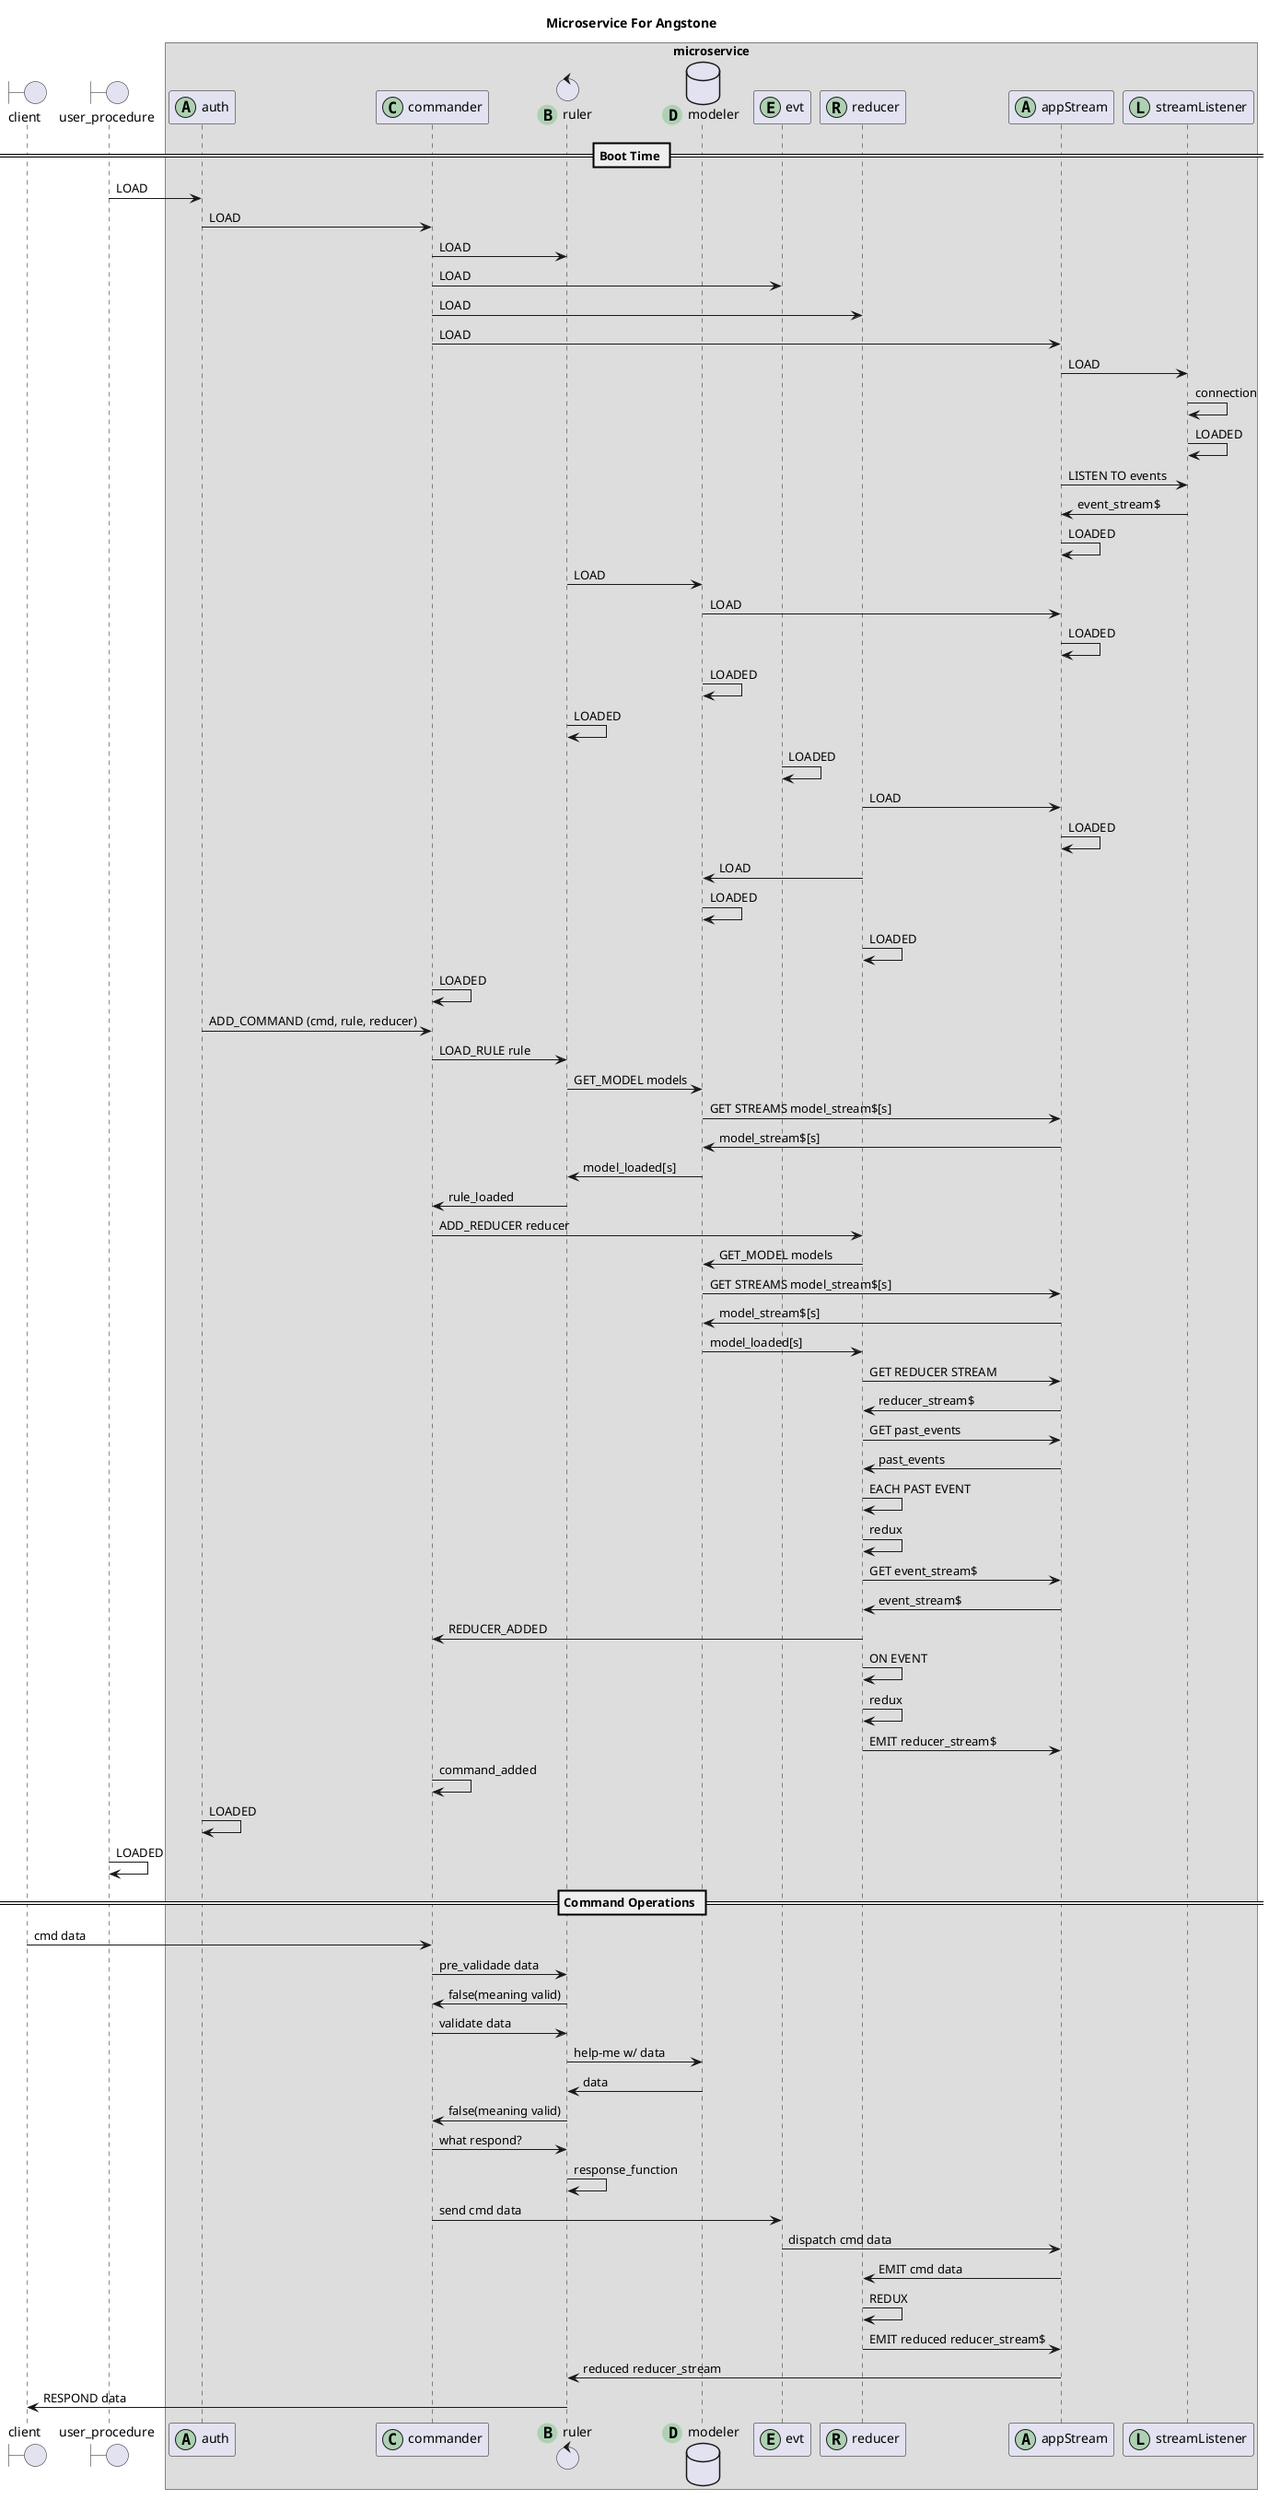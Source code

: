 @startuml
title Microservice For Angstone
boundary client
boundary user_procedure
box "microservice"
participant auth << (A,#ADD1B2) >>
participant commander << (C,#ADD1B2) >>
control ruler << (B,#ADD1B2) >>
database modeler << (D,#ADD1B2) >>
participant evt << (E,#ADD1B2) >>
participant reducer << (R,#ADD1B2) >>
participant appStream << (A,#ADD1B2) >>
participant streamListener << (L,#ADD1B2) >>
end box
== Boot Time ==

user_procedure -> auth : LOAD
auth -> commander : LOAD
commander -> ruler : LOAD
commander -> evt : LOAD
commander -> reducer : LOAD
commander -> appStream : LOAD

appStream -> streamListener : LOAD
streamListener -> streamListener : connection
streamListener -> streamListener : LOADED

appStream -> streamListener : LISTEN TO events
streamListener -> appStream : event_stream$
appStream -> appStream : LOADED

ruler -> modeler : LOAD
modeler -> appStream : LOAD
appStream -> appStream : LOADED
modeler -> modeler : LOADED
ruler -> ruler : LOADED

evt -> evt : LOADED

reducer -> appStream : LOAD
appStream -> appStream : LOADED

reducer -> modeler : LOAD
modeler -> modeler : LOADED

reducer -> reducer : LOADED

commander -> commander : LOADED

auth -> commander : ADD_COMMAND (cmd, rule, reducer)
commander -> ruler : LOAD_RULE rule

ruler -> modeler : GET_MODEL models
modeler -> appStream : GET STREAMS model_stream$[s]
appStream -> modeler : model_stream$[s]
modeler -> ruler : model_loaded[s]

ruler -> commander : rule_loaded

commander -> reducer : ADD_REDUCER reducer

reducer -> modeler : GET_MODEL models
modeler -> appStream : GET STREAMS model_stream$[s]
appStream -> modeler : model_stream$[s]
modeler -> reducer : model_loaded[s]

reducer -> appStream : GET REDUCER STREAM
appStream -> reducer : reducer_stream$
reducer -> appStream : GET past_events
appStream -> reducer : past_events

reducer -> reducer : EACH PAST EVENT
reducer -> reducer : redux

reducer -> appStream : GET event_stream$
appStream -> reducer : event_stream$
reducer -> commander : REDUCER_ADDED

reducer -> reducer : ON EVENT
reducer -> reducer : redux
reducer -> appStream : EMIT reducer_stream$

commander -> commander : command_added

auth -> auth : LOADED
user_procedure -> user_procedure : LOADED

== Command Operations ==
client -> commander : cmd data
commander -> ruler : pre_validade data
ruler -> commander : false(meaning valid)
commander -> ruler : validate data
ruler -> modeler : help-me w/ data
modeler -> ruler : data
ruler -> commander : false(meaning valid)
commander -> ruler : what respond?
ruler -> ruler : response_function
commander -> evt : send cmd data
evt -> appStream : dispatch cmd data
appStream -> reducer : EMIT cmd data
reducer -> reducer : REDUX
reducer -> appStream : EMIT reduced reducer_stream$
appStream -> ruler : reduced reducer_stream
ruler -> client : RESPOND data
@enduml
